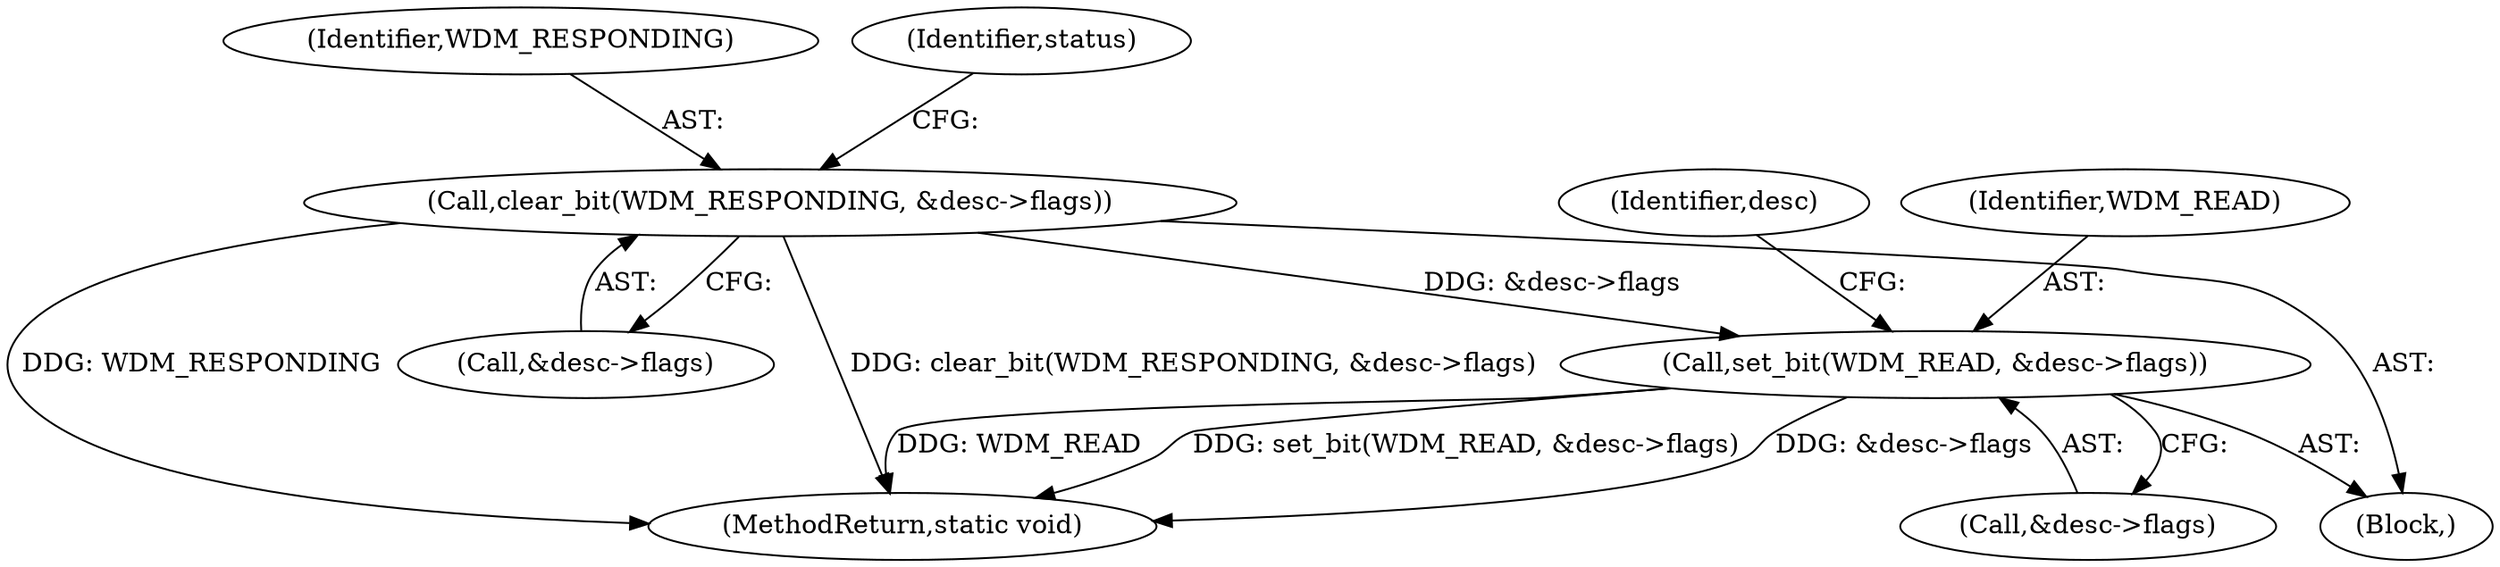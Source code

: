 digraph "0_linux_c0f5ecee4e741667b2493c742b60b6218d40b3aa@pointer" {
"1000222" [label="(Call,set_bit(WDM_READ, &desc->flags))"];
"1000120" [label="(Call,clear_bit(WDM_RESPONDING, &desc->flags))"];
"1000222" [label="(Call,set_bit(WDM_READ, &desc->flags))"];
"1000102" [label="(Block,)"];
"1000231" [label="(Identifier,desc)"];
"1000120" [label="(Call,clear_bit(WDM_RESPONDING, &desc->flags))"];
"1000121" [label="(Identifier,WDM_RESPONDING)"];
"1000224" [label="(Call,&desc->flags)"];
"1000127" [label="(Identifier,status)"];
"1000122" [label="(Call,&desc->flags)"];
"1000223" [label="(Identifier,WDM_READ)"];
"1000233" [label="(MethodReturn,static void)"];
"1000222" -> "1000102"  [label="AST: "];
"1000222" -> "1000224"  [label="CFG: "];
"1000223" -> "1000222"  [label="AST: "];
"1000224" -> "1000222"  [label="AST: "];
"1000231" -> "1000222"  [label="CFG: "];
"1000222" -> "1000233"  [label="DDG: set_bit(WDM_READ, &desc->flags)"];
"1000222" -> "1000233"  [label="DDG: &desc->flags"];
"1000222" -> "1000233"  [label="DDG: WDM_READ"];
"1000120" -> "1000222"  [label="DDG: &desc->flags"];
"1000120" -> "1000102"  [label="AST: "];
"1000120" -> "1000122"  [label="CFG: "];
"1000121" -> "1000120"  [label="AST: "];
"1000122" -> "1000120"  [label="AST: "];
"1000127" -> "1000120"  [label="CFG: "];
"1000120" -> "1000233"  [label="DDG: WDM_RESPONDING"];
"1000120" -> "1000233"  [label="DDG: clear_bit(WDM_RESPONDING, &desc->flags)"];
}
